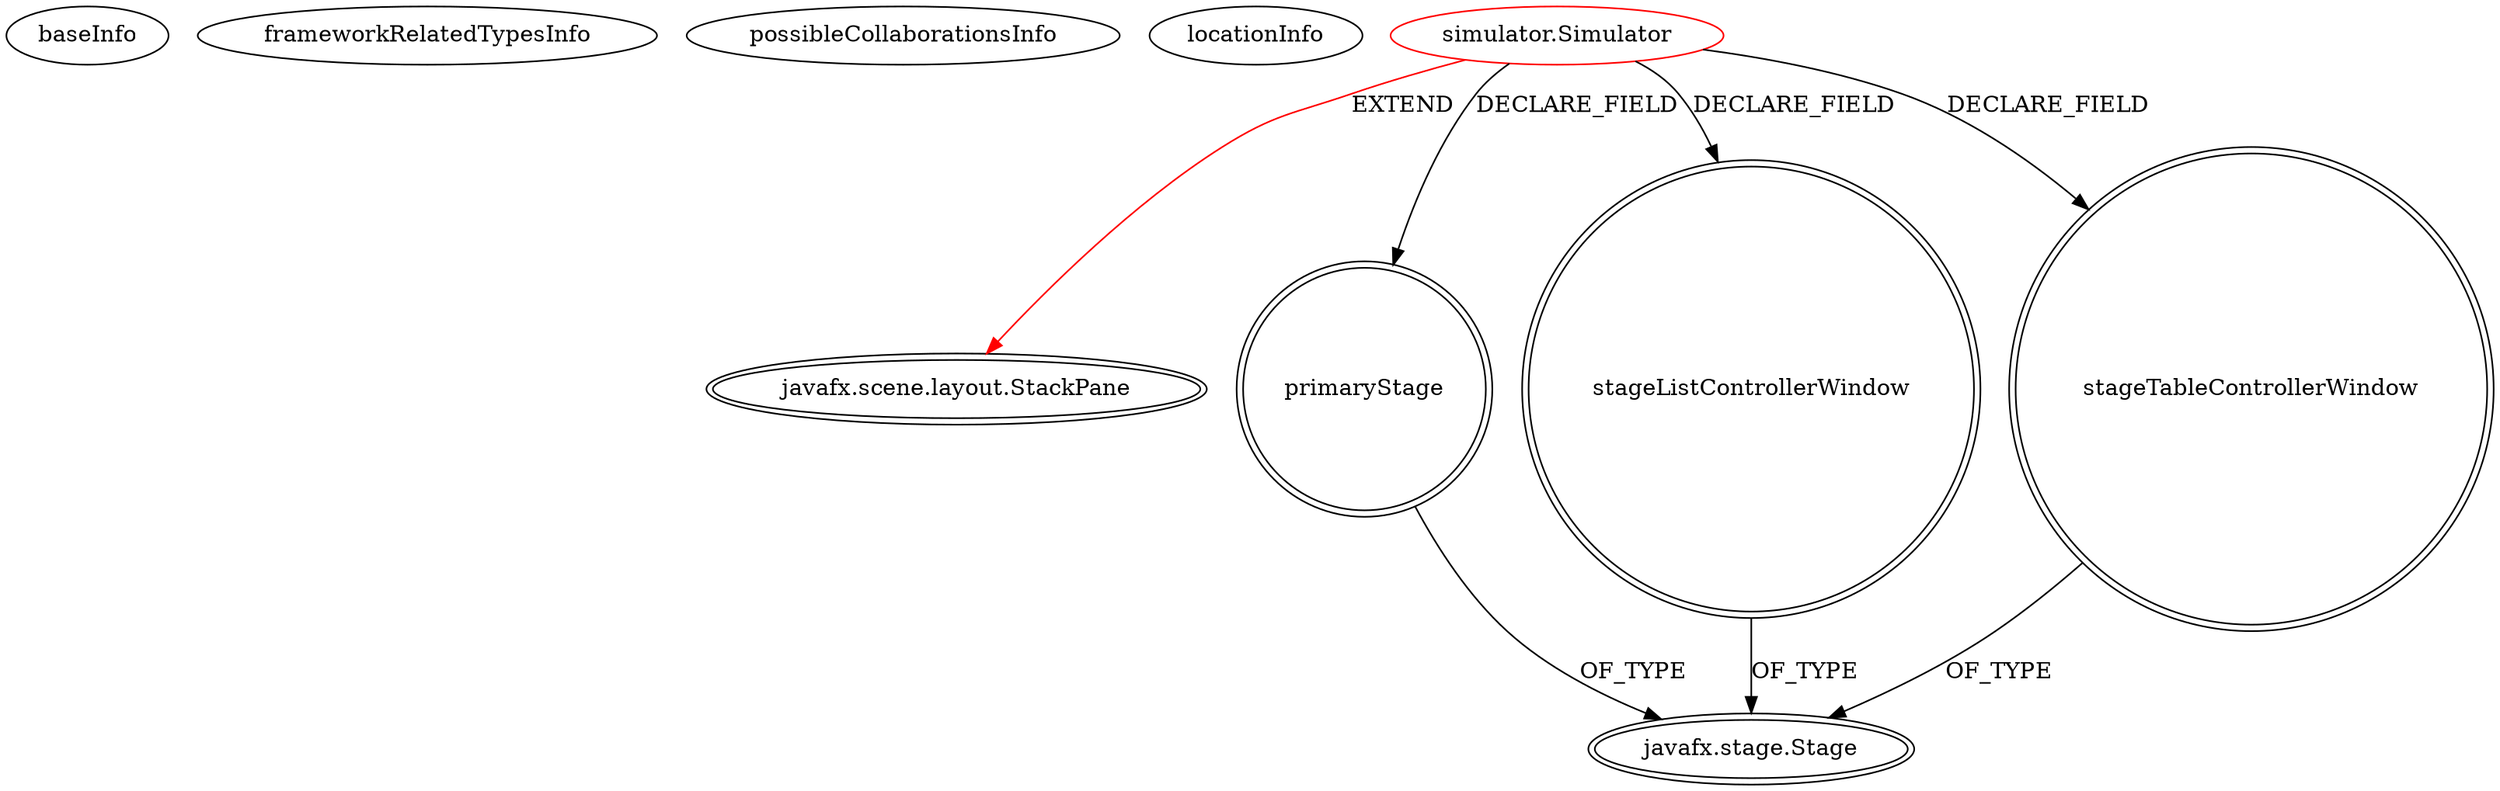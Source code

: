 digraph {
baseInfo[graphId=714,category="extension_graph",isAnonymous=false,possibleRelation=false]
frameworkRelatedTypesInfo[0="javafx.scene.layout.StackPane"]
possibleCollaborationsInfo[]
locationInfo[projectName="JoshRobertson-BFSim",filePath="/JoshRobertson-BFSim/BFSim-master/src/simulator/Simulator.java",contextSignature="Simulator",graphId="714"]
0[label="simulator.Simulator",vertexType="ROOT_CLIENT_CLASS_DECLARATION",isFrameworkType=false,color=red]
1[label="javafx.scene.layout.StackPane",vertexType="FRAMEWORK_CLASS_TYPE",isFrameworkType=true,peripheries=2]
2[label="primaryStage",vertexType="FIELD_DECLARATION",isFrameworkType=true,peripheries=2,shape=circle]
3[label="javafx.stage.Stage",vertexType="FRAMEWORK_CLASS_TYPE",isFrameworkType=true,peripheries=2]
4[label="stageListControllerWindow",vertexType="FIELD_DECLARATION",isFrameworkType=true,peripheries=2,shape=circle]
6[label="stageTableControllerWindow",vertexType="FIELD_DECLARATION",isFrameworkType=true,peripheries=2,shape=circle]
0->1[label="EXTEND",color=red]
0->2[label="DECLARE_FIELD"]
2->3[label="OF_TYPE"]
0->4[label="DECLARE_FIELD"]
4->3[label="OF_TYPE"]
0->6[label="DECLARE_FIELD"]
6->3[label="OF_TYPE"]
}

